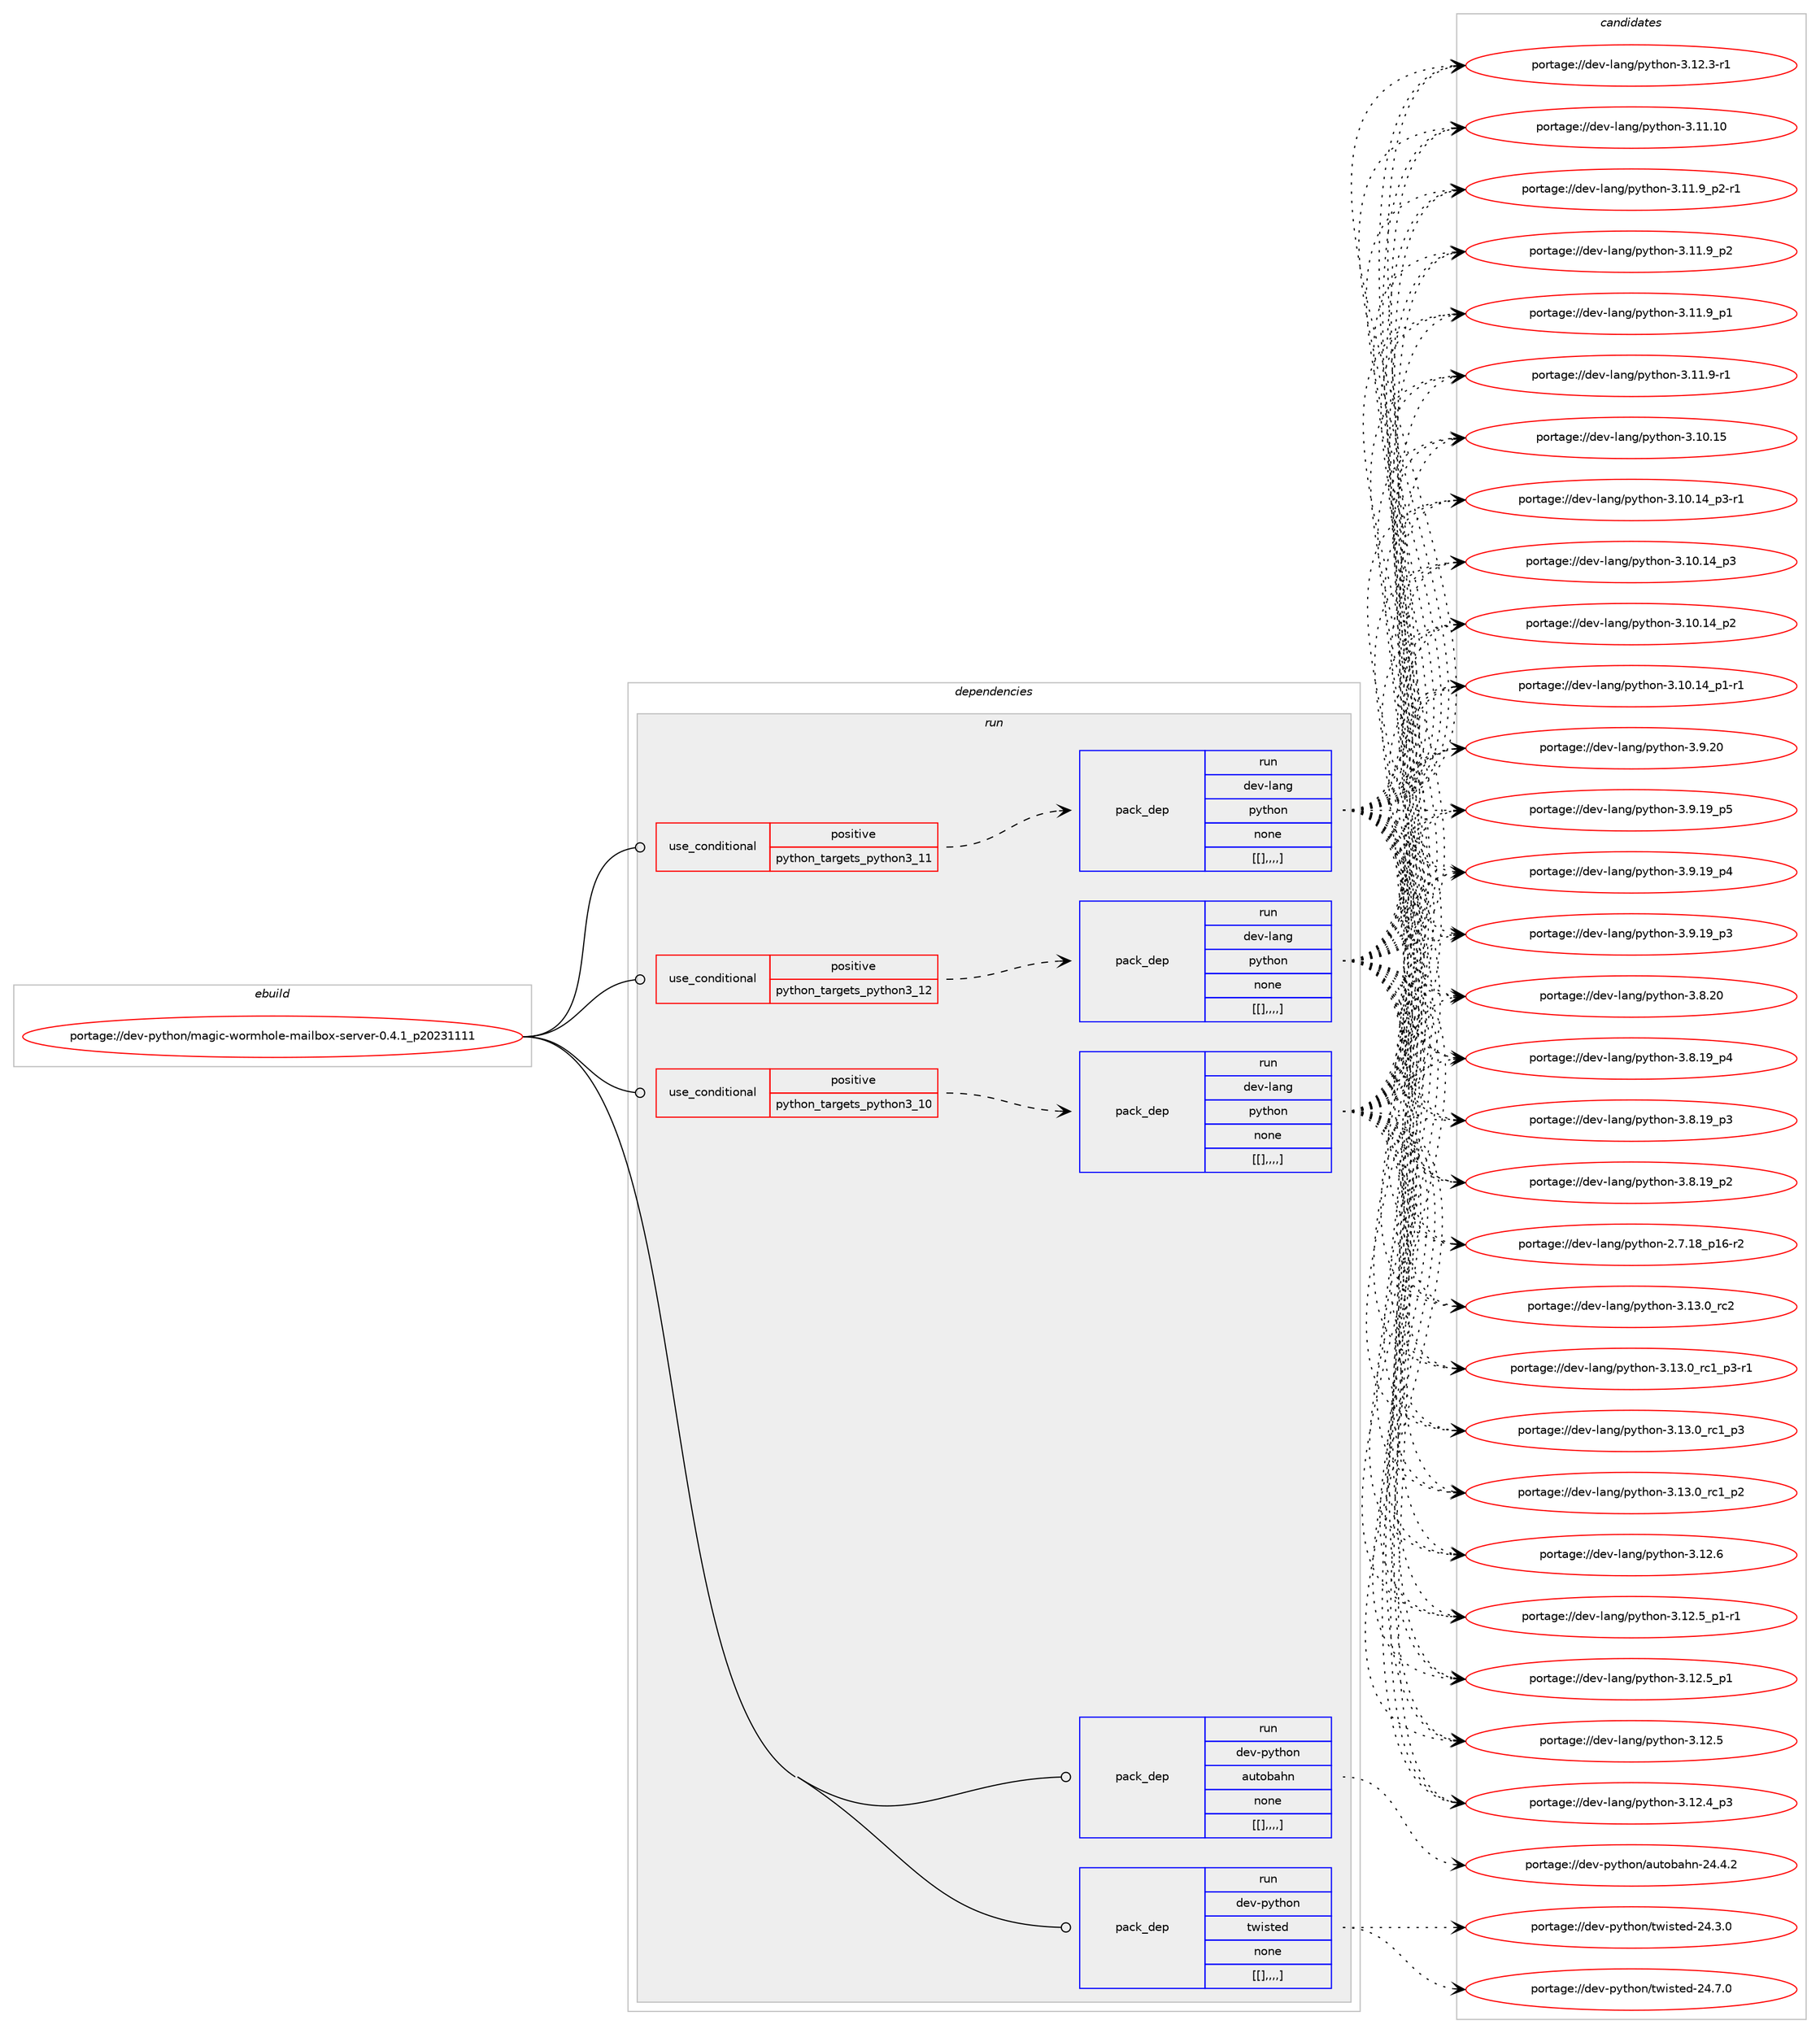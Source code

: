 digraph prolog {

# *************
# Graph options
# *************

newrank=true;
concentrate=true;
compound=true;
graph [rankdir=LR,fontname=Helvetica,fontsize=10,ranksep=1.5];#, ranksep=2.5, nodesep=0.2];
edge  [arrowhead=vee];
node  [fontname=Helvetica,fontsize=10];

# **********
# The ebuild
# **********

subgraph cluster_leftcol {
color=gray;
label=<<i>ebuild</i>>;
id [label="portage://dev-python/magic-wormhole-mailbox-server-0.4.1_p20231111", color=red, width=4, href="../dev-python/magic-wormhole-mailbox-server-0.4.1_p20231111.svg"];
}

# ****************
# The dependencies
# ****************

subgraph cluster_midcol {
color=gray;
label=<<i>dependencies</i>>;
subgraph cluster_compile {
fillcolor="#eeeeee";
style=filled;
label=<<i>compile</i>>;
}
subgraph cluster_compileandrun {
fillcolor="#eeeeee";
style=filled;
label=<<i>compile and run</i>>;
}
subgraph cluster_run {
fillcolor="#eeeeee";
style=filled;
label=<<i>run</i>>;
subgraph cond35151 {
dependency151557 [label=<<TABLE BORDER="0" CELLBORDER="1" CELLSPACING="0" CELLPADDING="4"><TR><TD ROWSPAN="3" CELLPADDING="10">use_conditional</TD></TR><TR><TD>positive</TD></TR><TR><TD>python_targets_python3_10</TD></TR></TABLE>>, shape=none, color=red];
subgraph pack115188 {
dependency151558 [label=<<TABLE BORDER="0" CELLBORDER="1" CELLSPACING="0" CELLPADDING="4" WIDTH="220"><TR><TD ROWSPAN="6" CELLPADDING="30">pack_dep</TD></TR><TR><TD WIDTH="110">run</TD></TR><TR><TD>dev-lang</TD></TR><TR><TD>python</TD></TR><TR><TD>none</TD></TR><TR><TD>[[],,,,]</TD></TR></TABLE>>, shape=none, color=blue];
}
dependency151557:e -> dependency151558:w [weight=20,style="dashed",arrowhead="vee"];
}
id:e -> dependency151557:w [weight=20,style="solid",arrowhead="odot"];
subgraph cond35152 {
dependency151559 [label=<<TABLE BORDER="0" CELLBORDER="1" CELLSPACING="0" CELLPADDING="4"><TR><TD ROWSPAN="3" CELLPADDING="10">use_conditional</TD></TR><TR><TD>positive</TD></TR><TR><TD>python_targets_python3_11</TD></TR></TABLE>>, shape=none, color=red];
subgraph pack115189 {
dependency151560 [label=<<TABLE BORDER="0" CELLBORDER="1" CELLSPACING="0" CELLPADDING="4" WIDTH="220"><TR><TD ROWSPAN="6" CELLPADDING="30">pack_dep</TD></TR><TR><TD WIDTH="110">run</TD></TR><TR><TD>dev-lang</TD></TR><TR><TD>python</TD></TR><TR><TD>none</TD></TR><TR><TD>[[],,,,]</TD></TR></TABLE>>, shape=none, color=blue];
}
dependency151559:e -> dependency151560:w [weight=20,style="dashed",arrowhead="vee"];
}
id:e -> dependency151559:w [weight=20,style="solid",arrowhead="odot"];
subgraph cond35153 {
dependency151561 [label=<<TABLE BORDER="0" CELLBORDER="1" CELLSPACING="0" CELLPADDING="4"><TR><TD ROWSPAN="3" CELLPADDING="10">use_conditional</TD></TR><TR><TD>positive</TD></TR><TR><TD>python_targets_python3_12</TD></TR></TABLE>>, shape=none, color=red];
subgraph pack115190 {
dependency151562 [label=<<TABLE BORDER="0" CELLBORDER="1" CELLSPACING="0" CELLPADDING="4" WIDTH="220"><TR><TD ROWSPAN="6" CELLPADDING="30">pack_dep</TD></TR><TR><TD WIDTH="110">run</TD></TR><TR><TD>dev-lang</TD></TR><TR><TD>python</TD></TR><TR><TD>none</TD></TR><TR><TD>[[],,,,]</TD></TR></TABLE>>, shape=none, color=blue];
}
dependency151561:e -> dependency151562:w [weight=20,style="dashed",arrowhead="vee"];
}
id:e -> dependency151561:w [weight=20,style="solid",arrowhead="odot"];
subgraph pack115191 {
dependency151563 [label=<<TABLE BORDER="0" CELLBORDER="1" CELLSPACING="0" CELLPADDING="4" WIDTH="220"><TR><TD ROWSPAN="6" CELLPADDING="30">pack_dep</TD></TR><TR><TD WIDTH="110">run</TD></TR><TR><TD>dev-python</TD></TR><TR><TD>autobahn</TD></TR><TR><TD>none</TD></TR><TR><TD>[[],,,,]</TD></TR></TABLE>>, shape=none, color=blue];
}
id:e -> dependency151563:w [weight=20,style="solid",arrowhead="odot"];
subgraph pack115192 {
dependency151564 [label=<<TABLE BORDER="0" CELLBORDER="1" CELLSPACING="0" CELLPADDING="4" WIDTH="220"><TR><TD ROWSPAN="6" CELLPADDING="30">pack_dep</TD></TR><TR><TD WIDTH="110">run</TD></TR><TR><TD>dev-python</TD></TR><TR><TD>twisted</TD></TR><TR><TD>none</TD></TR><TR><TD>[[],,,,]</TD></TR></TABLE>>, shape=none, color=blue];
}
id:e -> dependency151564:w [weight=20,style="solid",arrowhead="odot"];
}
}

# **************
# The candidates
# **************

subgraph cluster_choices {
rank=same;
color=gray;
label=<<i>candidates</i>>;

subgraph choice115188 {
color=black;
nodesep=1;
choice10010111845108971101034711212111610411111045514649514648951149950 [label="portage://dev-lang/python-3.13.0_rc2", color=red, width=4,href="../dev-lang/python-3.13.0_rc2.svg"];
choice1001011184510897110103471121211161041111104551464951464895114994995112514511449 [label="portage://dev-lang/python-3.13.0_rc1_p3-r1", color=red, width=4,href="../dev-lang/python-3.13.0_rc1_p3-r1.svg"];
choice100101118451089711010347112121116104111110455146495146489511499499511251 [label="portage://dev-lang/python-3.13.0_rc1_p3", color=red, width=4,href="../dev-lang/python-3.13.0_rc1_p3.svg"];
choice100101118451089711010347112121116104111110455146495146489511499499511250 [label="portage://dev-lang/python-3.13.0_rc1_p2", color=red, width=4,href="../dev-lang/python-3.13.0_rc1_p2.svg"];
choice10010111845108971101034711212111610411111045514649504654 [label="portage://dev-lang/python-3.12.6", color=red, width=4,href="../dev-lang/python-3.12.6.svg"];
choice1001011184510897110103471121211161041111104551464950465395112494511449 [label="portage://dev-lang/python-3.12.5_p1-r1", color=red, width=4,href="../dev-lang/python-3.12.5_p1-r1.svg"];
choice100101118451089711010347112121116104111110455146495046539511249 [label="portage://dev-lang/python-3.12.5_p1", color=red, width=4,href="../dev-lang/python-3.12.5_p1.svg"];
choice10010111845108971101034711212111610411111045514649504653 [label="portage://dev-lang/python-3.12.5", color=red, width=4,href="../dev-lang/python-3.12.5.svg"];
choice100101118451089711010347112121116104111110455146495046529511251 [label="portage://dev-lang/python-3.12.4_p3", color=red, width=4,href="../dev-lang/python-3.12.4_p3.svg"];
choice100101118451089711010347112121116104111110455146495046514511449 [label="portage://dev-lang/python-3.12.3-r1", color=red, width=4,href="../dev-lang/python-3.12.3-r1.svg"];
choice1001011184510897110103471121211161041111104551464949464948 [label="portage://dev-lang/python-3.11.10", color=red, width=4,href="../dev-lang/python-3.11.10.svg"];
choice1001011184510897110103471121211161041111104551464949465795112504511449 [label="portage://dev-lang/python-3.11.9_p2-r1", color=red, width=4,href="../dev-lang/python-3.11.9_p2-r1.svg"];
choice100101118451089711010347112121116104111110455146494946579511250 [label="portage://dev-lang/python-3.11.9_p2", color=red, width=4,href="../dev-lang/python-3.11.9_p2.svg"];
choice100101118451089711010347112121116104111110455146494946579511249 [label="portage://dev-lang/python-3.11.9_p1", color=red, width=4,href="../dev-lang/python-3.11.9_p1.svg"];
choice100101118451089711010347112121116104111110455146494946574511449 [label="portage://dev-lang/python-3.11.9-r1", color=red, width=4,href="../dev-lang/python-3.11.9-r1.svg"];
choice1001011184510897110103471121211161041111104551464948464953 [label="portage://dev-lang/python-3.10.15", color=red, width=4,href="../dev-lang/python-3.10.15.svg"];
choice100101118451089711010347112121116104111110455146494846495295112514511449 [label="portage://dev-lang/python-3.10.14_p3-r1", color=red, width=4,href="../dev-lang/python-3.10.14_p3-r1.svg"];
choice10010111845108971101034711212111610411111045514649484649529511251 [label="portage://dev-lang/python-3.10.14_p3", color=red, width=4,href="../dev-lang/python-3.10.14_p3.svg"];
choice10010111845108971101034711212111610411111045514649484649529511250 [label="portage://dev-lang/python-3.10.14_p2", color=red, width=4,href="../dev-lang/python-3.10.14_p2.svg"];
choice100101118451089711010347112121116104111110455146494846495295112494511449 [label="portage://dev-lang/python-3.10.14_p1-r1", color=red, width=4,href="../dev-lang/python-3.10.14_p1-r1.svg"];
choice10010111845108971101034711212111610411111045514657465048 [label="portage://dev-lang/python-3.9.20", color=red, width=4,href="../dev-lang/python-3.9.20.svg"];
choice100101118451089711010347112121116104111110455146574649579511253 [label="portage://dev-lang/python-3.9.19_p5", color=red, width=4,href="../dev-lang/python-3.9.19_p5.svg"];
choice100101118451089711010347112121116104111110455146574649579511252 [label="portage://dev-lang/python-3.9.19_p4", color=red, width=4,href="../dev-lang/python-3.9.19_p4.svg"];
choice100101118451089711010347112121116104111110455146574649579511251 [label="portage://dev-lang/python-3.9.19_p3", color=red, width=4,href="../dev-lang/python-3.9.19_p3.svg"];
choice10010111845108971101034711212111610411111045514656465048 [label="portage://dev-lang/python-3.8.20", color=red, width=4,href="../dev-lang/python-3.8.20.svg"];
choice100101118451089711010347112121116104111110455146564649579511252 [label="portage://dev-lang/python-3.8.19_p4", color=red, width=4,href="../dev-lang/python-3.8.19_p4.svg"];
choice100101118451089711010347112121116104111110455146564649579511251 [label="portage://dev-lang/python-3.8.19_p3", color=red, width=4,href="../dev-lang/python-3.8.19_p3.svg"];
choice100101118451089711010347112121116104111110455146564649579511250 [label="portage://dev-lang/python-3.8.19_p2", color=red, width=4,href="../dev-lang/python-3.8.19_p2.svg"];
choice100101118451089711010347112121116104111110455046554649569511249544511450 [label="portage://dev-lang/python-2.7.18_p16-r2", color=red, width=4,href="../dev-lang/python-2.7.18_p16-r2.svg"];
dependency151558:e -> choice10010111845108971101034711212111610411111045514649514648951149950:w [style=dotted,weight="100"];
dependency151558:e -> choice1001011184510897110103471121211161041111104551464951464895114994995112514511449:w [style=dotted,weight="100"];
dependency151558:e -> choice100101118451089711010347112121116104111110455146495146489511499499511251:w [style=dotted,weight="100"];
dependency151558:e -> choice100101118451089711010347112121116104111110455146495146489511499499511250:w [style=dotted,weight="100"];
dependency151558:e -> choice10010111845108971101034711212111610411111045514649504654:w [style=dotted,weight="100"];
dependency151558:e -> choice1001011184510897110103471121211161041111104551464950465395112494511449:w [style=dotted,weight="100"];
dependency151558:e -> choice100101118451089711010347112121116104111110455146495046539511249:w [style=dotted,weight="100"];
dependency151558:e -> choice10010111845108971101034711212111610411111045514649504653:w [style=dotted,weight="100"];
dependency151558:e -> choice100101118451089711010347112121116104111110455146495046529511251:w [style=dotted,weight="100"];
dependency151558:e -> choice100101118451089711010347112121116104111110455146495046514511449:w [style=dotted,weight="100"];
dependency151558:e -> choice1001011184510897110103471121211161041111104551464949464948:w [style=dotted,weight="100"];
dependency151558:e -> choice1001011184510897110103471121211161041111104551464949465795112504511449:w [style=dotted,weight="100"];
dependency151558:e -> choice100101118451089711010347112121116104111110455146494946579511250:w [style=dotted,weight="100"];
dependency151558:e -> choice100101118451089711010347112121116104111110455146494946579511249:w [style=dotted,weight="100"];
dependency151558:e -> choice100101118451089711010347112121116104111110455146494946574511449:w [style=dotted,weight="100"];
dependency151558:e -> choice1001011184510897110103471121211161041111104551464948464953:w [style=dotted,weight="100"];
dependency151558:e -> choice100101118451089711010347112121116104111110455146494846495295112514511449:w [style=dotted,weight="100"];
dependency151558:e -> choice10010111845108971101034711212111610411111045514649484649529511251:w [style=dotted,weight="100"];
dependency151558:e -> choice10010111845108971101034711212111610411111045514649484649529511250:w [style=dotted,weight="100"];
dependency151558:e -> choice100101118451089711010347112121116104111110455146494846495295112494511449:w [style=dotted,weight="100"];
dependency151558:e -> choice10010111845108971101034711212111610411111045514657465048:w [style=dotted,weight="100"];
dependency151558:e -> choice100101118451089711010347112121116104111110455146574649579511253:w [style=dotted,weight="100"];
dependency151558:e -> choice100101118451089711010347112121116104111110455146574649579511252:w [style=dotted,weight="100"];
dependency151558:e -> choice100101118451089711010347112121116104111110455146574649579511251:w [style=dotted,weight="100"];
dependency151558:e -> choice10010111845108971101034711212111610411111045514656465048:w [style=dotted,weight="100"];
dependency151558:e -> choice100101118451089711010347112121116104111110455146564649579511252:w [style=dotted,weight="100"];
dependency151558:e -> choice100101118451089711010347112121116104111110455146564649579511251:w [style=dotted,weight="100"];
dependency151558:e -> choice100101118451089711010347112121116104111110455146564649579511250:w [style=dotted,weight="100"];
dependency151558:e -> choice100101118451089711010347112121116104111110455046554649569511249544511450:w [style=dotted,weight="100"];
}
subgraph choice115189 {
color=black;
nodesep=1;
choice10010111845108971101034711212111610411111045514649514648951149950 [label="portage://dev-lang/python-3.13.0_rc2", color=red, width=4,href="../dev-lang/python-3.13.0_rc2.svg"];
choice1001011184510897110103471121211161041111104551464951464895114994995112514511449 [label="portage://dev-lang/python-3.13.0_rc1_p3-r1", color=red, width=4,href="../dev-lang/python-3.13.0_rc1_p3-r1.svg"];
choice100101118451089711010347112121116104111110455146495146489511499499511251 [label="portage://dev-lang/python-3.13.0_rc1_p3", color=red, width=4,href="../dev-lang/python-3.13.0_rc1_p3.svg"];
choice100101118451089711010347112121116104111110455146495146489511499499511250 [label="portage://dev-lang/python-3.13.0_rc1_p2", color=red, width=4,href="../dev-lang/python-3.13.0_rc1_p2.svg"];
choice10010111845108971101034711212111610411111045514649504654 [label="portage://dev-lang/python-3.12.6", color=red, width=4,href="../dev-lang/python-3.12.6.svg"];
choice1001011184510897110103471121211161041111104551464950465395112494511449 [label="portage://dev-lang/python-3.12.5_p1-r1", color=red, width=4,href="../dev-lang/python-3.12.5_p1-r1.svg"];
choice100101118451089711010347112121116104111110455146495046539511249 [label="portage://dev-lang/python-3.12.5_p1", color=red, width=4,href="../dev-lang/python-3.12.5_p1.svg"];
choice10010111845108971101034711212111610411111045514649504653 [label="portage://dev-lang/python-3.12.5", color=red, width=4,href="../dev-lang/python-3.12.5.svg"];
choice100101118451089711010347112121116104111110455146495046529511251 [label="portage://dev-lang/python-3.12.4_p3", color=red, width=4,href="../dev-lang/python-3.12.4_p3.svg"];
choice100101118451089711010347112121116104111110455146495046514511449 [label="portage://dev-lang/python-3.12.3-r1", color=red, width=4,href="../dev-lang/python-3.12.3-r1.svg"];
choice1001011184510897110103471121211161041111104551464949464948 [label="portage://dev-lang/python-3.11.10", color=red, width=4,href="../dev-lang/python-3.11.10.svg"];
choice1001011184510897110103471121211161041111104551464949465795112504511449 [label="portage://dev-lang/python-3.11.9_p2-r1", color=red, width=4,href="../dev-lang/python-3.11.9_p2-r1.svg"];
choice100101118451089711010347112121116104111110455146494946579511250 [label="portage://dev-lang/python-3.11.9_p2", color=red, width=4,href="../dev-lang/python-3.11.9_p2.svg"];
choice100101118451089711010347112121116104111110455146494946579511249 [label="portage://dev-lang/python-3.11.9_p1", color=red, width=4,href="../dev-lang/python-3.11.9_p1.svg"];
choice100101118451089711010347112121116104111110455146494946574511449 [label="portage://dev-lang/python-3.11.9-r1", color=red, width=4,href="../dev-lang/python-3.11.9-r1.svg"];
choice1001011184510897110103471121211161041111104551464948464953 [label="portage://dev-lang/python-3.10.15", color=red, width=4,href="../dev-lang/python-3.10.15.svg"];
choice100101118451089711010347112121116104111110455146494846495295112514511449 [label="portage://dev-lang/python-3.10.14_p3-r1", color=red, width=4,href="../dev-lang/python-3.10.14_p3-r1.svg"];
choice10010111845108971101034711212111610411111045514649484649529511251 [label="portage://dev-lang/python-3.10.14_p3", color=red, width=4,href="../dev-lang/python-3.10.14_p3.svg"];
choice10010111845108971101034711212111610411111045514649484649529511250 [label="portage://dev-lang/python-3.10.14_p2", color=red, width=4,href="../dev-lang/python-3.10.14_p2.svg"];
choice100101118451089711010347112121116104111110455146494846495295112494511449 [label="portage://dev-lang/python-3.10.14_p1-r1", color=red, width=4,href="../dev-lang/python-3.10.14_p1-r1.svg"];
choice10010111845108971101034711212111610411111045514657465048 [label="portage://dev-lang/python-3.9.20", color=red, width=4,href="../dev-lang/python-3.9.20.svg"];
choice100101118451089711010347112121116104111110455146574649579511253 [label="portage://dev-lang/python-3.9.19_p5", color=red, width=4,href="../dev-lang/python-3.9.19_p5.svg"];
choice100101118451089711010347112121116104111110455146574649579511252 [label="portage://dev-lang/python-3.9.19_p4", color=red, width=4,href="../dev-lang/python-3.9.19_p4.svg"];
choice100101118451089711010347112121116104111110455146574649579511251 [label="portage://dev-lang/python-3.9.19_p3", color=red, width=4,href="../dev-lang/python-3.9.19_p3.svg"];
choice10010111845108971101034711212111610411111045514656465048 [label="portage://dev-lang/python-3.8.20", color=red, width=4,href="../dev-lang/python-3.8.20.svg"];
choice100101118451089711010347112121116104111110455146564649579511252 [label="portage://dev-lang/python-3.8.19_p4", color=red, width=4,href="../dev-lang/python-3.8.19_p4.svg"];
choice100101118451089711010347112121116104111110455146564649579511251 [label="portage://dev-lang/python-3.8.19_p3", color=red, width=4,href="../dev-lang/python-3.8.19_p3.svg"];
choice100101118451089711010347112121116104111110455146564649579511250 [label="portage://dev-lang/python-3.8.19_p2", color=red, width=4,href="../dev-lang/python-3.8.19_p2.svg"];
choice100101118451089711010347112121116104111110455046554649569511249544511450 [label="portage://dev-lang/python-2.7.18_p16-r2", color=red, width=4,href="../dev-lang/python-2.7.18_p16-r2.svg"];
dependency151560:e -> choice10010111845108971101034711212111610411111045514649514648951149950:w [style=dotted,weight="100"];
dependency151560:e -> choice1001011184510897110103471121211161041111104551464951464895114994995112514511449:w [style=dotted,weight="100"];
dependency151560:e -> choice100101118451089711010347112121116104111110455146495146489511499499511251:w [style=dotted,weight="100"];
dependency151560:e -> choice100101118451089711010347112121116104111110455146495146489511499499511250:w [style=dotted,weight="100"];
dependency151560:e -> choice10010111845108971101034711212111610411111045514649504654:w [style=dotted,weight="100"];
dependency151560:e -> choice1001011184510897110103471121211161041111104551464950465395112494511449:w [style=dotted,weight="100"];
dependency151560:e -> choice100101118451089711010347112121116104111110455146495046539511249:w [style=dotted,weight="100"];
dependency151560:e -> choice10010111845108971101034711212111610411111045514649504653:w [style=dotted,weight="100"];
dependency151560:e -> choice100101118451089711010347112121116104111110455146495046529511251:w [style=dotted,weight="100"];
dependency151560:e -> choice100101118451089711010347112121116104111110455146495046514511449:w [style=dotted,weight="100"];
dependency151560:e -> choice1001011184510897110103471121211161041111104551464949464948:w [style=dotted,weight="100"];
dependency151560:e -> choice1001011184510897110103471121211161041111104551464949465795112504511449:w [style=dotted,weight="100"];
dependency151560:e -> choice100101118451089711010347112121116104111110455146494946579511250:w [style=dotted,weight="100"];
dependency151560:e -> choice100101118451089711010347112121116104111110455146494946579511249:w [style=dotted,weight="100"];
dependency151560:e -> choice100101118451089711010347112121116104111110455146494946574511449:w [style=dotted,weight="100"];
dependency151560:e -> choice1001011184510897110103471121211161041111104551464948464953:w [style=dotted,weight="100"];
dependency151560:e -> choice100101118451089711010347112121116104111110455146494846495295112514511449:w [style=dotted,weight="100"];
dependency151560:e -> choice10010111845108971101034711212111610411111045514649484649529511251:w [style=dotted,weight="100"];
dependency151560:e -> choice10010111845108971101034711212111610411111045514649484649529511250:w [style=dotted,weight="100"];
dependency151560:e -> choice100101118451089711010347112121116104111110455146494846495295112494511449:w [style=dotted,weight="100"];
dependency151560:e -> choice10010111845108971101034711212111610411111045514657465048:w [style=dotted,weight="100"];
dependency151560:e -> choice100101118451089711010347112121116104111110455146574649579511253:w [style=dotted,weight="100"];
dependency151560:e -> choice100101118451089711010347112121116104111110455146574649579511252:w [style=dotted,weight="100"];
dependency151560:e -> choice100101118451089711010347112121116104111110455146574649579511251:w [style=dotted,weight="100"];
dependency151560:e -> choice10010111845108971101034711212111610411111045514656465048:w [style=dotted,weight="100"];
dependency151560:e -> choice100101118451089711010347112121116104111110455146564649579511252:w [style=dotted,weight="100"];
dependency151560:e -> choice100101118451089711010347112121116104111110455146564649579511251:w [style=dotted,weight="100"];
dependency151560:e -> choice100101118451089711010347112121116104111110455146564649579511250:w [style=dotted,weight="100"];
dependency151560:e -> choice100101118451089711010347112121116104111110455046554649569511249544511450:w [style=dotted,weight="100"];
}
subgraph choice115190 {
color=black;
nodesep=1;
choice10010111845108971101034711212111610411111045514649514648951149950 [label="portage://dev-lang/python-3.13.0_rc2", color=red, width=4,href="../dev-lang/python-3.13.0_rc2.svg"];
choice1001011184510897110103471121211161041111104551464951464895114994995112514511449 [label="portage://dev-lang/python-3.13.0_rc1_p3-r1", color=red, width=4,href="../dev-lang/python-3.13.0_rc1_p3-r1.svg"];
choice100101118451089711010347112121116104111110455146495146489511499499511251 [label="portage://dev-lang/python-3.13.0_rc1_p3", color=red, width=4,href="../dev-lang/python-3.13.0_rc1_p3.svg"];
choice100101118451089711010347112121116104111110455146495146489511499499511250 [label="portage://dev-lang/python-3.13.0_rc1_p2", color=red, width=4,href="../dev-lang/python-3.13.0_rc1_p2.svg"];
choice10010111845108971101034711212111610411111045514649504654 [label="portage://dev-lang/python-3.12.6", color=red, width=4,href="../dev-lang/python-3.12.6.svg"];
choice1001011184510897110103471121211161041111104551464950465395112494511449 [label="portage://dev-lang/python-3.12.5_p1-r1", color=red, width=4,href="../dev-lang/python-3.12.5_p1-r1.svg"];
choice100101118451089711010347112121116104111110455146495046539511249 [label="portage://dev-lang/python-3.12.5_p1", color=red, width=4,href="../dev-lang/python-3.12.5_p1.svg"];
choice10010111845108971101034711212111610411111045514649504653 [label="portage://dev-lang/python-3.12.5", color=red, width=4,href="../dev-lang/python-3.12.5.svg"];
choice100101118451089711010347112121116104111110455146495046529511251 [label="portage://dev-lang/python-3.12.4_p3", color=red, width=4,href="../dev-lang/python-3.12.4_p3.svg"];
choice100101118451089711010347112121116104111110455146495046514511449 [label="portage://dev-lang/python-3.12.3-r1", color=red, width=4,href="../dev-lang/python-3.12.3-r1.svg"];
choice1001011184510897110103471121211161041111104551464949464948 [label="portage://dev-lang/python-3.11.10", color=red, width=4,href="../dev-lang/python-3.11.10.svg"];
choice1001011184510897110103471121211161041111104551464949465795112504511449 [label="portage://dev-lang/python-3.11.9_p2-r1", color=red, width=4,href="../dev-lang/python-3.11.9_p2-r1.svg"];
choice100101118451089711010347112121116104111110455146494946579511250 [label="portage://dev-lang/python-3.11.9_p2", color=red, width=4,href="../dev-lang/python-3.11.9_p2.svg"];
choice100101118451089711010347112121116104111110455146494946579511249 [label="portage://dev-lang/python-3.11.9_p1", color=red, width=4,href="../dev-lang/python-3.11.9_p1.svg"];
choice100101118451089711010347112121116104111110455146494946574511449 [label="portage://dev-lang/python-3.11.9-r1", color=red, width=4,href="../dev-lang/python-3.11.9-r1.svg"];
choice1001011184510897110103471121211161041111104551464948464953 [label="portage://dev-lang/python-3.10.15", color=red, width=4,href="../dev-lang/python-3.10.15.svg"];
choice100101118451089711010347112121116104111110455146494846495295112514511449 [label="portage://dev-lang/python-3.10.14_p3-r1", color=red, width=4,href="../dev-lang/python-3.10.14_p3-r1.svg"];
choice10010111845108971101034711212111610411111045514649484649529511251 [label="portage://dev-lang/python-3.10.14_p3", color=red, width=4,href="../dev-lang/python-3.10.14_p3.svg"];
choice10010111845108971101034711212111610411111045514649484649529511250 [label="portage://dev-lang/python-3.10.14_p2", color=red, width=4,href="../dev-lang/python-3.10.14_p2.svg"];
choice100101118451089711010347112121116104111110455146494846495295112494511449 [label="portage://dev-lang/python-3.10.14_p1-r1", color=red, width=4,href="../dev-lang/python-3.10.14_p1-r1.svg"];
choice10010111845108971101034711212111610411111045514657465048 [label="portage://dev-lang/python-3.9.20", color=red, width=4,href="../dev-lang/python-3.9.20.svg"];
choice100101118451089711010347112121116104111110455146574649579511253 [label="portage://dev-lang/python-3.9.19_p5", color=red, width=4,href="../dev-lang/python-3.9.19_p5.svg"];
choice100101118451089711010347112121116104111110455146574649579511252 [label="portage://dev-lang/python-3.9.19_p4", color=red, width=4,href="../dev-lang/python-3.9.19_p4.svg"];
choice100101118451089711010347112121116104111110455146574649579511251 [label="portage://dev-lang/python-3.9.19_p3", color=red, width=4,href="../dev-lang/python-3.9.19_p3.svg"];
choice10010111845108971101034711212111610411111045514656465048 [label="portage://dev-lang/python-3.8.20", color=red, width=4,href="../dev-lang/python-3.8.20.svg"];
choice100101118451089711010347112121116104111110455146564649579511252 [label="portage://dev-lang/python-3.8.19_p4", color=red, width=4,href="../dev-lang/python-3.8.19_p4.svg"];
choice100101118451089711010347112121116104111110455146564649579511251 [label="portage://dev-lang/python-3.8.19_p3", color=red, width=4,href="../dev-lang/python-3.8.19_p3.svg"];
choice100101118451089711010347112121116104111110455146564649579511250 [label="portage://dev-lang/python-3.8.19_p2", color=red, width=4,href="../dev-lang/python-3.8.19_p2.svg"];
choice100101118451089711010347112121116104111110455046554649569511249544511450 [label="portage://dev-lang/python-2.7.18_p16-r2", color=red, width=4,href="../dev-lang/python-2.7.18_p16-r2.svg"];
dependency151562:e -> choice10010111845108971101034711212111610411111045514649514648951149950:w [style=dotted,weight="100"];
dependency151562:e -> choice1001011184510897110103471121211161041111104551464951464895114994995112514511449:w [style=dotted,weight="100"];
dependency151562:e -> choice100101118451089711010347112121116104111110455146495146489511499499511251:w [style=dotted,weight="100"];
dependency151562:e -> choice100101118451089711010347112121116104111110455146495146489511499499511250:w [style=dotted,weight="100"];
dependency151562:e -> choice10010111845108971101034711212111610411111045514649504654:w [style=dotted,weight="100"];
dependency151562:e -> choice1001011184510897110103471121211161041111104551464950465395112494511449:w [style=dotted,weight="100"];
dependency151562:e -> choice100101118451089711010347112121116104111110455146495046539511249:w [style=dotted,weight="100"];
dependency151562:e -> choice10010111845108971101034711212111610411111045514649504653:w [style=dotted,weight="100"];
dependency151562:e -> choice100101118451089711010347112121116104111110455146495046529511251:w [style=dotted,weight="100"];
dependency151562:e -> choice100101118451089711010347112121116104111110455146495046514511449:w [style=dotted,weight="100"];
dependency151562:e -> choice1001011184510897110103471121211161041111104551464949464948:w [style=dotted,weight="100"];
dependency151562:e -> choice1001011184510897110103471121211161041111104551464949465795112504511449:w [style=dotted,weight="100"];
dependency151562:e -> choice100101118451089711010347112121116104111110455146494946579511250:w [style=dotted,weight="100"];
dependency151562:e -> choice100101118451089711010347112121116104111110455146494946579511249:w [style=dotted,weight="100"];
dependency151562:e -> choice100101118451089711010347112121116104111110455146494946574511449:w [style=dotted,weight="100"];
dependency151562:e -> choice1001011184510897110103471121211161041111104551464948464953:w [style=dotted,weight="100"];
dependency151562:e -> choice100101118451089711010347112121116104111110455146494846495295112514511449:w [style=dotted,weight="100"];
dependency151562:e -> choice10010111845108971101034711212111610411111045514649484649529511251:w [style=dotted,weight="100"];
dependency151562:e -> choice10010111845108971101034711212111610411111045514649484649529511250:w [style=dotted,weight="100"];
dependency151562:e -> choice100101118451089711010347112121116104111110455146494846495295112494511449:w [style=dotted,weight="100"];
dependency151562:e -> choice10010111845108971101034711212111610411111045514657465048:w [style=dotted,weight="100"];
dependency151562:e -> choice100101118451089711010347112121116104111110455146574649579511253:w [style=dotted,weight="100"];
dependency151562:e -> choice100101118451089711010347112121116104111110455146574649579511252:w [style=dotted,weight="100"];
dependency151562:e -> choice100101118451089711010347112121116104111110455146574649579511251:w [style=dotted,weight="100"];
dependency151562:e -> choice10010111845108971101034711212111610411111045514656465048:w [style=dotted,weight="100"];
dependency151562:e -> choice100101118451089711010347112121116104111110455146564649579511252:w [style=dotted,weight="100"];
dependency151562:e -> choice100101118451089711010347112121116104111110455146564649579511251:w [style=dotted,weight="100"];
dependency151562:e -> choice100101118451089711010347112121116104111110455146564649579511250:w [style=dotted,weight="100"];
dependency151562:e -> choice100101118451089711010347112121116104111110455046554649569511249544511450:w [style=dotted,weight="100"];
}
subgraph choice115191 {
color=black;
nodesep=1;
choice100101118451121211161041111104797117116111989710411045505246524650 [label="portage://dev-python/autobahn-24.4.2", color=red, width=4,href="../dev-python/autobahn-24.4.2.svg"];
dependency151563:e -> choice100101118451121211161041111104797117116111989710411045505246524650:w [style=dotted,weight="100"];
}
subgraph choice115192 {
color=black;
nodesep=1;
choice100101118451121211161041111104711611910511511610110045505246554648 [label="portage://dev-python/twisted-24.7.0", color=red, width=4,href="../dev-python/twisted-24.7.0.svg"];
choice100101118451121211161041111104711611910511511610110045505246514648 [label="portage://dev-python/twisted-24.3.0", color=red, width=4,href="../dev-python/twisted-24.3.0.svg"];
dependency151564:e -> choice100101118451121211161041111104711611910511511610110045505246554648:w [style=dotted,weight="100"];
dependency151564:e -> choice100101118451121211161041111104711611910511511610110045505246514648:w [style=dotted,weight="100"];
}
}

}
